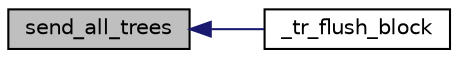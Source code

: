 digraph G
{
  edge [fontname="Helvetica",fontsize="10",labelfontname="Helvetica",labelfontsize="10"];
  node [fontname="Helvetica",fontsize="10",shape=record];
  rankdir="LR";
  Node1 [label="send_all_trees",height=0.2,width=0.4,color="black", fillcolor="grey75", style="filled" fontcolor="black"];
  Node1 -> Node2 [dir="back",color="midnightblue",fontsize="10",style="solid",fontname="Helvetica"];
  Node2 [label="_tr_flush_block",height=0.2,width=0.4,color="black", fillcolor="white", style="filled",URL="$trees_8c.html#aafe54369cbbb97972279a82a3b6c699e"];
}
